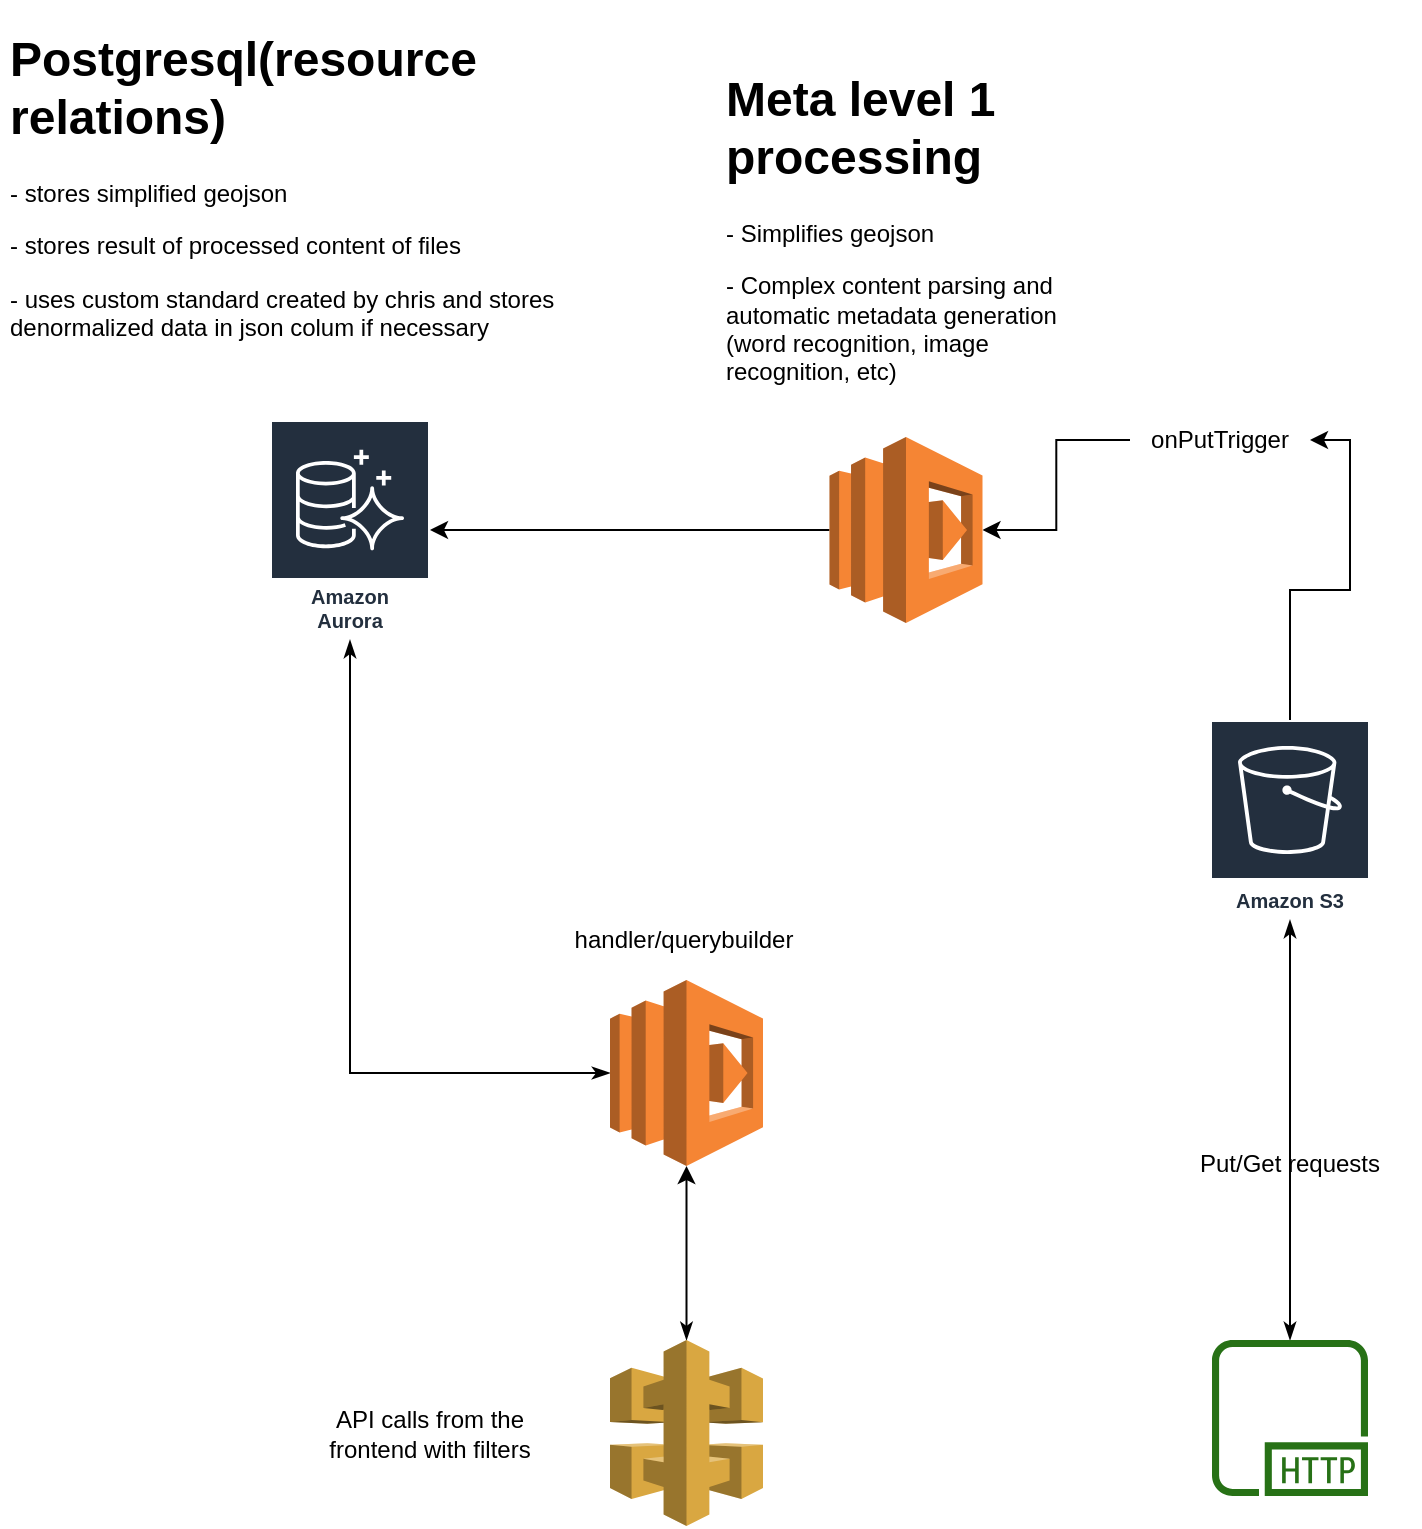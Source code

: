 <mxfile version="12.4.2" type="device" pages="1"><diagram id="Fd2SjTxH_KYbuf4M0KOT" name="Page-1"><mxGraphModel dx="1422" dy="816" grid="1" gridSize="10" guides="1" tooltips="1" connect="1" arrows="1" fold="1" page="1" pageScale="1" pageWidth="850" pageHeight="1100" math="0" shadow="0"><root><mxCell id="0"/><mxCell id="1" parent="0"/><mxCell id="AhkK96aq5xrwGM1ohyGk-4" style="edgeStyle=orthogonalEdgeStyle;rounded=0;orthogonalLoop=1;jettySize=auto;html=1;entryX=1;entryY=0.5;entryDx=0;entryDy=0;entryPerimeter=0;" edge="1" parent="1" source="AhkK96aq5xrwGM1ohyGk-11" target="AhkK96aq5xrwGM1ohyGk-3"><mxGeometry relative="1" as="geometry"/></mxCell><mxCell id="AhkK96aq5xrwGM1ohyGk-1" value="Amazon S3" style="outlineConnect=0;fontColor=#232F3E;gradientColor=none;strokeColor=#ffffff;fillColor=#232F3E;dashed=0;verticalLabelPosition=middle;verticalAlign=bottom;align=center;html=1;whiteSpace=wrap;fontSize=10;fontStyle=1;spacing=3;shape=mxgraph.aws4.productIcon;prIcon=mxgraph.aws4.s3;" vertex="1" parent="1"><mxGeometry x="625" y="370" width="80" height="100" as="geometry"/></mxCell><mxCell id="AhkK96aq5xrwGM1ohyGk-2" value="Amazon&#10;Aurora" style="outlineConnect=0;fontColor=#232F3E;gradientColor=none;strokeColor=#ffffff;fillColor=#232F3E;dashed=0;verticalLabelPosition=middle;verticalAlign=bottom;align=center;html=1;whiteSpace=wrap;fontSize=10;fontStyle=1;spacing=3;shape=mxgraph.aws4.productIcon;prIcon=mxgraph.aws4.aurora;" vertex="1" parent="1"><mxGeometry x="155" y="220" width="80" height="110" as="geometry"/></mxCell><mxCell id="AhkK96aq5xrwGM1ohyGk-5" style="edgeStyle=orthogonalEdgeStyle;rounded=0;orthogonalLoop=1;jettySize=auto;html=1;" edge="1" parent="1" source="AhkK96aq5xrwGM1ohyGk-3" target="AhkK96aq5xrwGM1ohyGk-2"><mxGeometry relative="1" as="geometry"/></mxCell><mxCell id="AhkK96aq5xrwGM1ohyGk-3" value="" style="outlineConnect=0;dashed=0;verticalLabelPosition=bottom;verticalAlign=top;align=center;html=1;shape=mxgraph.aws3.lambda;fillColor=#F58534;gradientColor=none;" vertex="1" parent="1"><mxGeometry x="434.75" y="228.5" width="76.5" height="93" as="geometry"/></mxCell><mxCell id="AhkK96aq5xrwGM1ohyGk-9" style="edgeStyle=orthogonalEdgeStyle;rounded=0;orthogonalLoop=1;jettySize=auto;html=1;endArrow=classicThin;endFill=1;startArrow=classicThin;startFill=1;" edge="1" parent="1" source="AhkK96aq5xrwGM1ohyGk-6" target="AhkK96aq5xrwGM1ohyGk-2"><mxGeometry relative="1" as="geometry"/></mxCell><mxCell id="AhkK96aq5xrwGM1ohyGk-6" value="" style="outlineConnect=0;dashed=0;verticalLabelPosition=bottom;verticalAlign=top;align=center;html=1;shape=mxgraph.aws3.lambda;fillColor=#F58534;gradientColor=none;" vertex="1" parent="1"><mxGeometry x="325" y="500" width="76.5" height="93" as="geometry"/></mxCell><mxCell id="AhkK96aq5xrwGM1ohyGk-8" style="edgeStyle=orthogonalEdgeStyle;rounded=0;orthogonalLoop=1;jettySize=auto;html=1;exitX=0.5;exitY=0;exitDx=0;exitDy=0;exitPerimeter=0;entryX=0.5;entryY=1;entryDx=0;entryDy=0;entryPerimeter=0;startArrow=classicThin;startFill=1;" edge="1" parent="1" source="AhkK96aq5xrwGM1ohyGk-7" target="AhkK96aq5xrwGM1ohyGk-6"><mxGeometry relative="1" as="geometry"/></mxCell><mxCell id="AhkK96aq5xrwGM1ohyGk-7" value="" style="outlineConnect=0;dashed=0;verticalLabelPosition=bottom;verticalAlign=top;align=center;html=1;shape=mxgraph.aws3.api_gateway;fillColor=#D9A741;gradientColor=none;" vertex="1" parent="1"><mxGeometry x="325" y="680" width="76.5" height="93" as="geometry"/></mxCell><mxCell id="AhkK96aq5xrwGM1ohyGk-10" value="&lt;h1&gt;Meta level 1 processing&lt;/h1&gt;&lt;p&gt;- Simplifies geojson&lt;/p&gt;&lt;p&gt;- Complex content parsing and automatic metadata generation (word recognition, image recognition, etc)&lt;/p&gt;" style="text;html=1;strokeColor=none;fillColor=none;spacing=5;spacingTop=-20;whiteSpace=wrap;overflow=hidden;rounded=0;" vertex="1" parent="1"><mxGeometry x="378" y="40" width="190" height="180" as="geometry"/></mxCell><mxCell id="AhkK96aq5xrwGM1ohyGk-11" value="onPutTrigger" style="text;html=1;strokeColor=none;fillColor=none;align=center;verticalAlign=middle;whiteSpace=wrap;rounded=0;" vertex="1" parent="1"><mxGeometry x="585" y="220" width="90" height="20" as="geometry"/></mxCell><mxCell id="AhkK96aq5xrwGM1ohyGk-12" style="edgeStyle=orthogonalEdgeStyle;rounded=0;orthogonalLoop=1;jettySize=auto;html=1;entryX=1;entryY=0.5;entryDx=0;entryDy=0;entryPerimeter=0;" edge="1" parent="1" source="AhkK96aq5xrwGM1ohyGk-1" target="AhkK96aq5xrwGM1ohyGk-11"><mxGeometry relative="1" as="geometry"><mxPoint x="625" y="420" as="sourcePoint"/><mxPoint x="511" y="275" as="targetPoint"/></mxGeometry></mxCell><mxCell id="AhkK96aq5xrwGM1ohyGk-14" style="edgeStyle=orthogonalEdgeStyle;rounded=0;orthogonalLoop=1;jettySize=auto;html=1;startArrow=classicThin;startFill=1;endArrow=classicThin;endFill=1;" edge="1" parent="1" source="AhkK96aq5xrwGM1ohyGk-13" target="AhkK96aq5xrwGM1ohyGk-1"><mxGeometry relative="1" as="geometry"/></mxCell><mxCell id="AhkK96aq5xrwGM1ohyGk-13" value="" style="outlineConnect=0;fontColor=#232F3E;gradientColor=none;fillColor=#277116;strokeColor=none;dashed=0;verticalLabelPosition=bottom;verticalAlign=top;align=center;html=1;fontSize=12;fontStyle=0;aspect=fixed;pointerEvents=1;shape=mxgraph.aws4.http_protocol;" vertex="1" parent="1"><mxGeometry x="626" y="680" width="78" height="78" as="geometry"/></mxCell><mxCell id="AhkK96aq5xrwGM1ohyGk-17" value="&lt;h1&gt;Postgresql(resource relations)&lt;/h1&gt;&lt;p&gt;- stores simplified geojson&lt;/p&gt;&lt;p&gt;- stores result of processed content of files&lt;/p&gt;&lt;p&gt;- uses custom standard created by chris and stores denormalized data in json colum if necessary&lt;/p&gt;" style="text;html=1;strokeColor=none;fillColor=none;spacing=5;spacingTop=-20;whiteSpace=wrap;overflow=hidden;rounded=0;" vertex="1" parent="1"><mxGeometry x="20" y="20" width="320" height="190" as="geometry"/></mxCell><mxCell id="AhkK96aq5xrwGM1ohyGk-21" value="Put/Get requests" style="text;html=1;strokeColor=none;fillColor=none;align=center;verticalAlign=middle;whiteSpace=wrap;rounded=0;" vertex="1" parent="1"><mxGeometry x="600" y="573" width="130" height="37" as="geometry"/></mxCell><mxCell id="AhkK96aq5xrwGM1ohyGk-22" value="API calls from the frontend with filters" style="text;html=1;strokeColor=none;fillColor=none;align=center;verticalAlign=middle;whiteSpace=wrap;rounded=0;" vertex="1" parent="1"><mxGeometry x="180" y="703" width="110" height="47" as="geometry"/></mxCell><mxCell id="AhkK96aq5xrwGM1ohyGk-23" value="handler/querybuilder" style="text;html=1;strokeColor=none;fillColor=none;align=center;verticalAlign=middle;whiteSpace=wrap;rounded=0;" vertex="1" parent="1"><mxGeometry x="321.5" y="470" width="80" height="20" as="geometry"/></mxCell></root></mxGraphModel></diagram></mxfile>